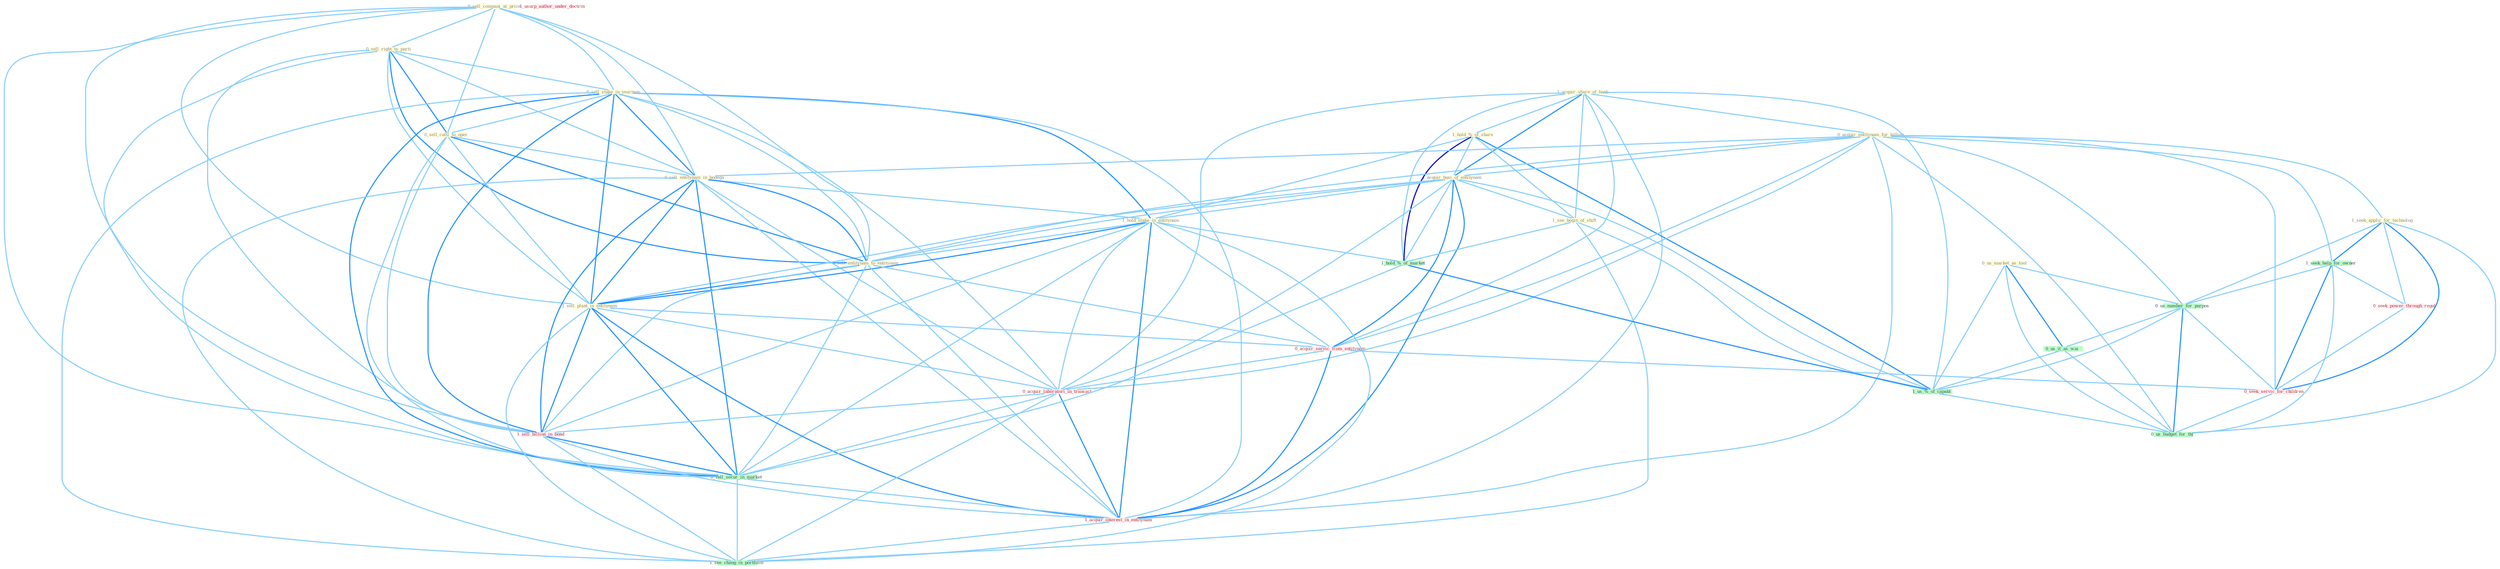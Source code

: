 Graph G{ 
    node
    [shape=polygon,style=filled,width=.5,height=.06,color="#BDFCC9",fixedsize=true,fontsize=4,
    fontcolor="#2f4f4f"];
    {node
    [color="#ffffe0", fontcolor="#8b7d6b"] "0_sell_compani_at_price " "0_sell_right_to_parti " "1_acquir_share_of_bank " "1_hold_%_of_share " "0_sell_stake_in_yearnum " "0_acquir_entitynam_for_billion " "1_acquir_busi_of_entitynam " "0_us_market_as_tool " "0_sell_cattl_to_oper " "1_seek_applic_for_technolog " "0_sell_entitynam_in_bodega " "1_hold_stake_in_entitynam " "0_sell_entitynam_to_entitynam " "1_sell_plant_in_entitynam " "1_see_begin_of_shift "}
{node [color="#fff0f5", fontcolor="#b22222"] "0_acquir_servic_from_entitynam " "0_seek_power_through_regul " "0_acquir_laboratori_in_transact " "1_sell_billion_in_bond " "1_usurp_author_under_doctrin " "1_acquir_interest_in_entitynam " "0_seek_servic_for_children "}
edge [color="#B0E2FF"];

	"0_sell_compani_at_price " -- "0_sell_right_to_parti " [w="1", color="#87cefa" ];
	"0_sell_compani_at_price " -- "0_sell_stake_in_yearnum " [w="1", color="#87cefa" ];
	"0_sell_compani_at_price " -- "0_sell_cattl_to_oper " [w="1", color="#87cefa" ];
	"0_sell_compani_at_price " -- "0_sell_entitynam_in_bodega " [w="1", color="#87cefa" ];
	"0_sell_compani_at_price " -- "0_sell_entitynam_to_entitynam " [w="1", color="#87cefa" ];
	"0_sell_compani_at_price " -- "1_sell_plant_in_entitynam " [w="1", color="#87cefa" ];
	"0_sell_compani_at_price " -- "1_sell_billion_in_bond " [w="1", color="#87cefa" ];
	"0_sell_compani_at_price " -- "0_sell_secur_in_market " [w="1", color="#87cefa" ];
	"0_sell_right_to_parti " -- "0_sell_stake_in_yearnum " [w="1", color="#87cefa" ];
	"0_sell_right_to_parti " -- "0_sell_cattl_to_oper " [w="2", color="#1e90ff" , len=0.8];
	"0_sell_right_to_parti " -- "0_sell_entitynam_in_bodega " [w="1", color="#87cefa" ];
	"0_sell_right_to_parti " -- "0_sell_entitynam_to_entitynam " [w="2", color="#1e90ff" , len=0.8];
	"0_sell_right_to_parti " -- "1_sell_plant_in_entitynam " [w="1", color="#87cefa" ];
	"0_sell_right_to_parti " -- "1_sell_billion_in_bond " [w="1", color="#87cefa" ];
	"0_sell_right_to_parti " -- "0_sell_secur_in_market " [w="1", color="#87cefa" ];
	"1_acquir_share_of_bank " -- "1_hold_%_of_share " [w="1", color="#87cefa" ];
	"1_acquir_share_of_bank " -- "0_acquir_entitynam_for_billion " [w="1", color="#87cefa" ];
	"1_acquir_share_of_bank " -- "1_acquir_busi_of_entitynam " [w="2", color="#1e90ff" , len=0.8];
	"1_acquir_share_of_bank " -- "1_see_begin_of_shift " [w="1", color="#87cefa" ];
	"1_acquir_share_of_bank " -- "0_acquir_servic_from_entitynam " [w="1", color="#87cefa" ];
	"1_acquir_share_of_bank " -- "1_hold_%_of_market " [w="1", color="#87cefa" ];
	"1_acquir_share_of_bank " -- "0_acquir_laboratori_in_transact " [w="1", color="#87cefa" ];
	"1_acquir_share_of_bank " -- "1_us_%_of_capabl " [w="1", color="#87cefa" ];
	"1_acquir_share_of_bank " -- "1_acquir_interest_in_entitynam " [w="1", color="#87cefa" ];
	"1_hold_%_of_share " -- "1_acquir_busi_of_entitynam " [w="1", color="#87cefa" ];
	"1_hold_%_of_share " -- "1_hold_stake_in_entitynam " [w="1", color="#87cefa" ];
	"1_hold_%_of_share " -- "1_see_begin_of_shift " [w="1", color="#87cefa" ];
	"1_hold_%_of_share " -- "1_hold_%_of_market " [w="3", color="#0000cd" , len=0.6];
	"1_hold_%_of_share " -- "1_us_%_of_capabl " [w="2", color="#1e90ff" , len=0.8];
	"0_sell_stake_in_yearnum " -- "0_sell_cattl_to_oper " [w="1", color="#87cefa" ];
	"0_sell_stake_in_yearnum " -- "0_sell_entitynam_in_bodega " [w="2", color="#1e90ff" , len=0.8];
	"0_sell_stake_in_yearnum " -- "1_hold_stake_in_entitynam " [w="2", color="#1e90ff" , len=0.8];
	"0_sell_stake_in_yearnum " -- "0_sell_entitynam_to_entitynam " [w="1", color="#87cefa" ];
	"0_sell_stake_in_yearnum " -- "1_sell_plant_in_entitynam " [w="2", color="#1e90ff" , len=0.8];
	"0_sell_stake_in_yearnum " -- "0_acquir_laboratori_in_transact " [w="1", color="#87cefa" ];
	"0_sell_stake_in_yearnum " -- "1_sell_billion_in_bond " [w="2", color="#1e90ff" , len=0.8];
	"0_sell_stake_in_yearnum " -- "0_sell_secur_in_market " [w="2", color="#1e90ff" , len=0.8];
	"0_sell_stake_in_yearnum " -- "1_acquir_interest_in_entitynam " [w="1", color="#87cefa" ];
	"0_sell_stake_in_yearnum " -- "1_see_chang_in_portfolio " [w="1", color="#87cefa" ];
	"0_acquir_entitynam_for_billion " -- "1_acquir_busi_of_entitynam " [w="1", color="#87cefa" ];
	"0_acquir_entitynam_for_billion " -- "1_seek_applic_for_technolog " [w="1", color="#87cefa" ];
	"0_acquir_entitynam_for_billion " -- "0_sell_entitynam_in_bodega " [w="1", color="#87cefa" ];
	"0_acquir_entitynam_for_billion " -- "0_sell_entitynam_to_entitynam " [w="1", color="#87cefa" ];
	"0_acquir_entitynam_for_billion " -- "1_seek_help_for_owner " [w="1", color="#87cefa" ];
	"0_acquir_entitynam_for_billion " -- "0_acquir_servic_from_entitynam " [w="1", color="#87cefa" ];
	"0_acquir_entitynam_for_billion " -- "0_us_number_for_purpos " [w="1", color="#87cefa" ];
	"0_acquir_entitynam_for_billion " -- "0_acquir_laboratori_in_transact " [w="1", color="#87cefa" ];
	"0_acquir_entitynam_for_billion " -- "1_acquir_interest_in_entitynam " [w="1", color="#87cefa" ];
	"0_acquir_entitynam_for_billion " -- "0_seek_servic_for_children " [w="1", color="#87cefa" ];
	"0_acquir_entitynam_for_billion " -- "0_us_budget_for_thi " [w="1", color="#87cefa" ];
	"1_acquir_busi_of_entitynam " -- "1_hold_stake_in_entitynam " [w="1", color="#87cefa" ];
	"1_acquir_busi_of_entitynam " -- "0_sell_entitynam_to_entitynam " [w="1", color="#87cefa" ];
	"1_acquir_busi_of_entitynam " -- "1_sell_plant_in_entitynam " [w="1", color="#87cefa" ];
	"1_acquir_busi_of_entitynam " -- "1_see_begin_of_shift " [w="1", color="#87cefa" ];
	"1_acquir_busi_of_entitynam " -- "0_acquir_servic_from_entitynam " [w="2", color="#1e90ff" , len=0.8];
	"1_acquir_busi_of_entitynam " -- "1_hold_%_of_market " [w="1", color="#87cefa" ];
	"1_acquir_busi_of_entitynam " -- "0_acquir_laboratori_in_transact " [w="1", color="#87cefa" ];
	"1_acquir_busi_of_entitynam " -- "1_us_%_of_capabl " [w="1", color="#87cefa" ];
	"1_acquir_busi_of_entitynam " -- "1_acquir_interest_in_entitynam " [w="2", color="#1e90ff" , len=0.8];
	"0_us_market_as_tool " -- "0_us_number_for_purpos " [w="1", color="#87cefa" ];
	"0_us_market_as_tool " -- "0_us_it_as_wai " [w="2", color="#1e90ff" , len=0.8];
	"0_us_market_as_tool " -- "1_us_%_of_capabl " [w="1", color="#87cefa" ];
	"0_us_market_as_tool " -- "0_us_budget_for_thi " [w="1", color="#87cefa" ];
	"0_sell_cattl_to_oper " -- "0_sell_entitynam_in_bodega " [w="1", color="#87cefa" ];
	"0_sell_cattl_to_oper " -- "0_sell_entitynam_to_entitynam " [w="2", color="#1e90ff" , len=0.8];
	"0_sell_cattl_to_oper " -- "1_sell_plant_in_entitynam " [w="1", color="#87cefa" ];
	"0_sell_cattl_to_oper " -- "1_sell_billion_in_bond " [w="1", color="#87cefa" ];
	"0_sell_cattl_to_oper " -- "0_sell_secur_in_market " [w="1", color="#87cefa" ];
	"1_seek_applic_for_technolog " -- "1_seek_help_for_owner " [w="2", color="#1e90ff" , len=0.8];
	"1_seek_applic_for_technolog " -- "0_seek_power_through_regul " [w="1", color="#87cefa" ];
	"1_seek_applic_for_technolog " -- "0_us_number_for_purpos " [w="1", color="#87cefa" ];
	"1_seek_applic_for_technolog " -- "0_seek_servic_for_children " [w="2", color="#1e90ff" , len=0.8];
	"1_seek_applic_for_technolog " -- "0_us_budget_for_thi " [w="1", color="#87cefa" ];
	"0_sell_entitynam_in_bodega " -- "1_hold_stake_in_entitynam " [w="1", color="#87cefa" ];
	"0_sell_entitynam_in_bodega " -- "0_sell_entitynam_to_entitynam " [w="2", color="#1e90ff" , len=0.8];
	"0_sell_entitynam_in_bodega " -- "1_sell_plant_in_entitynam " [w="2", color="#1e90ff" , len=0.8];
	"0_sell_entitynam_in_bodega " -- "0_acquir_laboratori_in_transact " [w="1", color="#87cefa" ];
	"0_sell_entitynam_in_bodega " -- "1_sell_billion_in_bond " [w="2", color="#1e90ff" , len=0.8];
	"0_sell_entitynam_in_bodega " -- "0_sell_secur_in_market " [w="2", color="#1e90ff" , len=0.8];
	"0_sell_entitynam_in_bodega " -- "1_acquir_interest_in_entitynam " [w="1", color="#87cefa" ];
	"0_sell_entitynam_in_bodega " -- "1_see_chang_in_portfolio " [w="1", color="#87cefa" ];
	"1_hold_stake_in_entitynam " -- "0_sell_entitynam_to_entitynam " [w="1", color="#87cefa" ];
	"1_hold_stake_in_entitynam " -- "1_sell_plant_in_entitynam " [w="2", color="#1e90ff" , len=0.8];
	"1_hold_stake_in_entitynam " -- "0_acquir_servic_from_entitynam " [w="1", color="#87cefa" ];
	"1_hold_stake_in_entitynam " -- "1_hold_%_of_market " [w="1", color="#87cefa" ];
	"1_hold_stake_in_entitynam " -- "0_acquir_laboratori_in_transact " [w="1", color="#87cefa" ];
	"1_hold_stake_in_entitynam " -- "1_sell_billion_in_bond " [w="1", color="#87cefa" ];
	"1_hold_stake_in_entitynam " -- "0_sell_secur_in_market " [w="1", color="#87cefa" ];
	"1_hold_stake_in_entitynam " -- "1_acquir_interest_in_entitynam " [w="2", color="#1e90ff" , len=0.8];
	"1_hold_stake_in_entitynam " -- "1_see_chang_in_portfolio " [w="1", color="#87cefa" ];
	"0_sell_entitynam_to_entitynam " -- "1_sell_plant_in_entitynam " [w="2", color="#1e90ff" , len=0.8];
	"0_sell_entitynam_to_entitynam " -- "0_acquir_servic_from_entitynam " [w="1", color="#87cefa" ];
	"0_sell_entitynam_to_entitynam " -- "1_sell_billion_in_bond " [w="1", color="#87cefa" ];
	"0_sell_entitynam_to_entitynam " -- "0_sell_secur_in_market " [w="1", color="#87cefa" ];
	"0_sell_entitynam_to_entitynam " -- "1_acquir_interest_in_entitynam " [w="1", color="#87cefa" ];
	"1_sell_plant_in_entitynam " -- "0_acquir_servic_from_entitynam " [w="1", color="#87cefa" ];
	"1_sell_plant_in_entitynam " -- "0_acquir_laboratori_in_transact " [w="1", color="#87cefa" ];
	"1_sell_plant_in_entitynam " -- "1_sell_billion_in_bond " [w="2", color="#1e90ff" , len=0.8];
	"1_sell_plant_in_entitynam " -- "0_sell_secur_in_market " [w="2", color="#1e90ff" , len=0.8];
	"1_sell_plant_in_entitynam " -- "1_acquir_interest_in_entitynam " [w="2", color="#1e90ff" , len=0.8];
	"1_sell_plant_in_entitynam " -- "1_see_chang_in_portfolio " [w="1", color="#87cefa" ];
	"1_see_begin_of_shift " -- "1_hold_%_of_market " [w="1", color="#87cefa" ];
	"1_see_begin_of_shift " -- "1_us_%_of_capabl " [w="1", color="#87cefa" ];
	"1_see_begin_of_shift " -- "1_see_chang_in_portfolio " [w="1", color="#87cefa" ];
	"1_seek_help_for_owner " -- "0_seek_power_through_regul " [w="1", color="#87cefa" ];
	"1_seek_help_for_owner " -- "0_us_number_for_purpos " [w="1", color="#87cefa" ];
	"1_seek_help_for_owner " -- "0_seek_servic_for_children " [w="2", color="#1e90ff" , len=0.8];
	"1_seek_help_for_owner " -- "0_us_budget_for_thi " [w="1", color="#87cefa" ];
	"0_acquir_servic_from_entitynam " -- "0_acquir_laboratori_in_transact " [w="1", color="#87cefa" ];
	"0_acquir_servic_from_entitynam " -- "1_acquir_interest_in_entitynam " [w="2", color="#1e90ff" , len=0.8];
	"0_acquir_servic_from_entitynam " -- "0_seek_servic_for_children " [w="1", color="#87cefa" ];
	"1_hold_%_of_market " -- "1_us_%_of_capabl " [w="2", color="#1e90ff" , len=0.8];
	"1_hold_%_of_market " -- "0_sell_secur_in_market " [w="1", color="#87cefa" ];
	"0_seek_power_through_regul " -- "0_seek_servic_for_children " [w="1", color="#87cefa" ];
	"0_us_number_for_purpos " -- "0_us_it_as_wai " [w="1", color="#87cefa" ];
	"0_us_number_for_purpos " -- "1_us_%_of_capabl " [w="1", color="#87cefa" ];
	"0_us_number_for_purpos " -- "0_seek_servic_for_children " [w="1", color="#87cefa" ];
	"0_us_number_for_purpos " -- "0_us_budget_for_thi " [w="2", color="#1e90ff" , len=0.8];
	"0_acquir_laboratori_in_transact " -- "1_sell_billion_in_bond " [w="1", color="#87cefa" ];
	"0_acquir_laboratori_in_transact " -- "0_sell_secur_in_market " [w="1", color="#87cefa" ];
	"0_acquir_laboratori_in_transact " -- "1_acquir_interest_in_entitynam " [w="2", color="#1e90ff" , len=0.8];
	"0_acquir_laboratori_in_transact " -- "1_see_chang_in_portfolio " [w="1", color="#87cefa" ];
	"1_sell_billion_in_bond " -- "0_sell_secur_in_market " [w="2", color="#1e90ff" , len=0.8];
	"1_sell_billion_in_bond " -- "1_acquir_interest_in_entitynam " [w="1", color="#87cefa" ];
	"1_sell_billion_in_bond " -- "1_see_chang_in_portfolio " [w="1", color="#87cefa" ];
	"0_us_it_as_wai " -- "1_us_%_of_capabl " [w="1", color="#87cefa" ];
	"0_us_it_as_wai " -- "0_us_budget_for_thi " [w="1", color="#87cefa" ];
	"1_us_%_of_capabl " -- "0_us_budget_for_thi " [w="1", color="#87cefa" ];
	"0_sell_secur_in_market " -- "1_acquir_interest_in_entitynam " [w="1", color="#87cefa" ];
	"0_sell_secur_in_market " -- "1_see_chang_in_portfolio " [w="1", color="#87cefa" ];
	"1_acquir_interest_in_entitynam " -- "1_see_chang_in_portfolio " [w="1", color="#87cefa" ];
	"0_seek_servic_for_children " -- "0_us_budget_for_thi " [w="1", color="#87cefa" ];
}